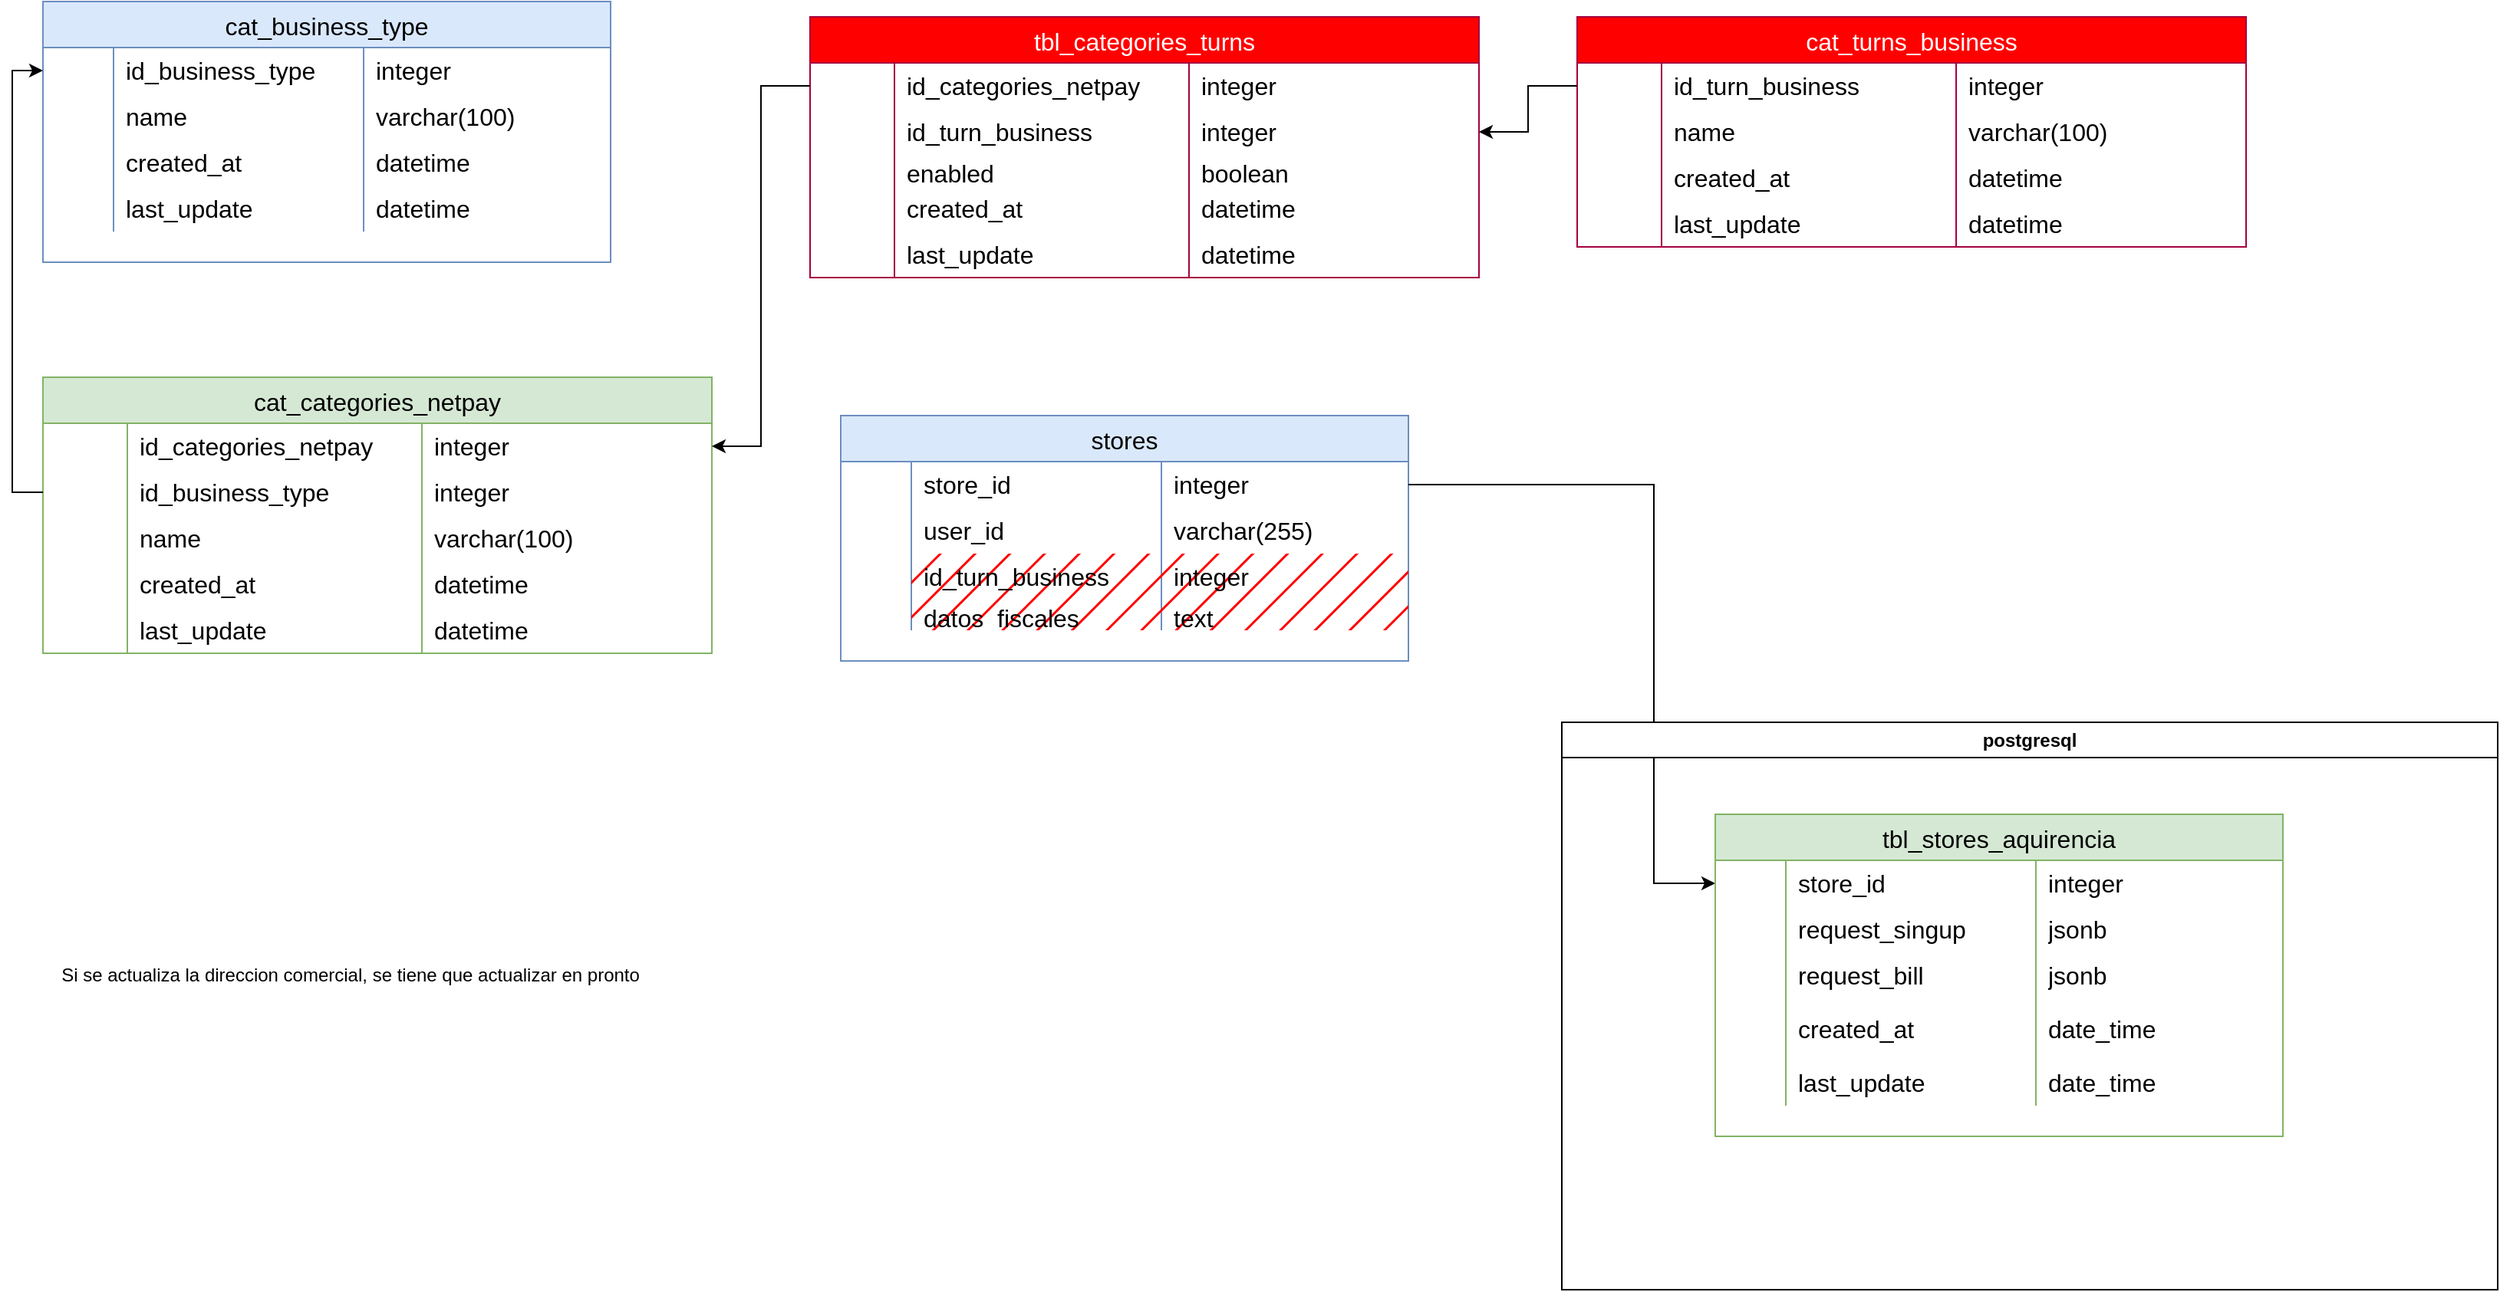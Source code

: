 <mxfile version="24.5.3" type="github">
  <diagram name="Página-1" id="sR-9Ipz1DtobjVX7vWEs">
    <mxGraphModel dx="1082" dy="722" grid="1" gridSize="10" guides="1" tooltips="1" connect="1" arrows="1" fold="1" page="1" pageScale="1" pageWidth="827" pageHeight="1169" math="0" shadow="0">
      <root>
        <mxCell id="0" />
        <mxCell id="1" parent="0" />
        <mxCell id="05YtGx7H-CWME4nsVqSi-1" value="cat_business_type" style="shape=table;startSize=30;container=1;collapsible=0;childLayout=tableLayout;fixedRows=1;rowLines=0;fontStyle=0;strokeColor=#6c8ebf;fontSize=16;fillColor=#dae8fc;" vertex="1" parent="1">
          <mxGeometry x="40" y="160" width="370" height="170" as="geometry" />
        </mxCell>
        <mxCell id="05YtGx7H-CWME4nsVqSi-2" value="" style="shape=tableRow;horizontal=0;startSize=0;swimlaneHead=0;swimlaneBody=0;top=0;left=0;bottom=0;right=0;collapsible=0;dropTarget=0;fillColor=none;points=[[0,0.5],[1,0.5]];portConstraint=eastwest;strokeColor=inherit;fontSize=16;" vertex="1" parent="05YtGx7H-CWME4nsVqSi-1">
          <mxGeometry y="30" width="370" height="30" as="geometry" />
        </mxCell>
        <mxCell id="05YtGx7H-CWME4nsVqSi-3" value="" style="shape=partialRectangle;html=1;whiteSpace=wrap;connectable=0;fillColor=none;top=0;left=0;bottom=0;right=0;overflow=hidden;pointerEvents=1;strokeColor=inherit;fontSize=16;" vertex="1" parent="05YtGx7H-CWME4nsVqSi-2">
          <mxGeometry width="46" height="30" as="geometry">
            <mxRectangle width="46" height="30" as="alternateBounds" />
          </mxGeometry>
        </mxCell>
        <mxCell id="05YtGx7H-CWME4nsVqSi-4" value="id_business_type" style="shape=partialRectangle;html=1;whiteSpace=wrap;connectable=0;fillColor=none;top=0;left=0;bottom=0;right=0;align=left;spacingLeft=6;overflow=hidden;strokeColor=inherit;fontSize=16;" vertex="1" parent="05YtGx7H-CWME4nsVqSi-2">
          <mxGeometry x="46" width="163" height="30" as="geometry">
            <mxRectangle width="163" height="30" as="alternateBounds" />
          </mxGeometry>
        </mxCell>
        <mxCell id="05YtGx7H-CWME4nsVqSi-11" value="integer" style="shape=partialRectangle;html=1;whiteSpace=wrap;connectable=0;fillColor=none;top=0;left=0;bottom=0;right=0;align=left;spacingLeft=6;overflow=hidden;strokeColor=inherit;fontSize=16;" vertex="1" parent="05YtGx7H-CWME4nsVqSi-2">
          <mxGeometry x="209" width="161" height="30" as="geometry">
            <mxRectangle width="161" height="30" as="alternateBounds" />
          </mxGeometry>
        </mxCell>
        <mxCell id="05YtGx7H-CWME4nsVqSi-5" value="" style="shape=tableRow;horizontal=0;startSize=0;swimlaneHead=0;swimlaneBody=0;top=0;left=0;bottom=0;right=0;collapsible=0;dropTarget=0;fillColor=none;points=[[0,0.5],[1,0.5]];portConstraint=eastwest;strokeColor=inherit;fontSize=16;" vertex="1" parent="05YtGx7H-CWME4nsVqSi-1">
          <mxGeometry y="60" width="370" height="30" as="geometry" />
        </mxCell>
        <mxCell id="05YtGx7H-CWME4nsVqSi-6" value="" style="shape=partialRectangle;html=1;whiteSpace=wrap;connectable=0;fillColor=none;top=0;left=0;bottom=0;right=0;overflow=hidden;strokeColor=inherit;fontSize=16;" vertex="1" parent="05YtGx7H-CWME4nsVqSi-5">
          <mxGeometry width="46" height="30" as="geometry">
            <mxRectangle width="46" height="30" as="alternateBounds" />
          </mxGeometry>
        </mxCell>
        <mxCell id="05YtGx7H-CWME4nsVqSi-7" value="name" style="shape=partialRectangle;html=1;whiteSpace=wrap;connectable=0;fillColor=none;top=0;left=0;bottom=0;right=0;align=left;spacingLeft=6;overflow=hidden;strokeColor=inherit;fontSize=16;" vertex="1" parent="05YtGx7H-CWME4nsVqSi-5">
          <mxGeometry x="46" width="163" height="30" as="geometry">
            <mxRectangle width="163" height="30" as="alternateBounds" />
          </mxGeometry>
        </mxCell>
        <mxCell id="05YtGx7H-CWME4nsVqSi-12" value="varchar(100)" style="shape=partialRectangle;html=1;whiteSpace=wrap;connectable=0;fillColor=none;top=0;left=0;bottom=0;right=0;align=left;spacingLeft=6;overflow=hidden;strokeColor=inherit;fontSize=16;" vertex="1" parent="05YtGx7H-CWME4nsVqSi-5">
          <mxGeometry x="209" width="161" height="30" as="geometry">
            <mxRectangle width="161" height="30" as="alternateBounds" />
          </mxGeometry>
        </mxCell>
        <mxCell id="05YtGx7H-CWME4nsVqSi-8" value="" style="shape=tableRow;horizontal=0;startSize=0;swimlaneHead=0;swimlaneBody=0;top=0;left=0;bottom=0;right=0;collapsible=0;dropTarget=0;fillColor=none;points=[[0,0.5],[1,0.5]];portConstraint=eastwest;strokeColor=inherit;fontSize=16;" vertex="1" parent="05YtGx7H-CWME4nsVqSi-1">
          <mxGeometry y="90" width="370" height="30" as="geometry" />
        </mxCell>
        <mxCell id="05YtGx7H-CWME4nsVqSi-9" value="" style="shape=partialRectangle;html=1;whiteSpace=wrap;connectable=0;fillColor=none;top=0;left=0;bottom=0;right=0;overflow=hidden;strokeColor=inherit;fontSize=16;" vertex="1" parent="05YtGx7H-CWME4nsVqSi-8">
          <mxGeometry width="46" height="30" as="geometry">
            <mxRectangle width="46" height="30" as="alternateBounds" />
          </mxGeometry>
        </mxCell>
        <mxCell id="05YtGx7H-CWME4nsVqSi-10" value="created_at" style="shape=partialRectangle;html=1;whiteSpace=wrap;connectable=0;fillColor=none;top=0;left=0;bottom=0;right=0;align=left;spacingLeft=6;overflow=hidden;strokeColor=inherit;fontSize=16;" vertex="1" parent="05YtGx7H-CWME4nsVqSi-8">
          <mxGeometry x="46" width="163" height="30" as="geometry">
            <mxRectangle width="163" height="30" as="alternateBounds" />
          </mxGeometry>
        </mxCell>
        <mxCell id="05YtGx7H-CWME4nsVqSi-13" value="datetime" style="shape=partialRectangle;html=1;whiteSpace=wrap;connectable=0;fillColor=none;top=0;left=0;bottom=0;right=0;align=left;spacingLeft=6;overflow=hidden;strokeColor=inherit;fontSize=16;" vertex="1" parent="05YtGx7H-CWME4nsVqSi-8">
          <mxGeometry x="209" width="161" height="30" as="geometry">
            <mxRectangle width="161" height="30" as="alternateBounds" />
          </mxGeometry>
        </mxCell>
        <mxCell id="05YtGx7H-CWME4nsVqSi-14" style="shape=tableRow;horizontal=0;startSize=0;swimlaneHead=0;swimlaneBody=0;top=0;left=0;bottom=0;right=0;collapsible=0;dropTarget=0;fillColor=none;points=[[0,0.5],[1,0.5]];portConstraint=eastwest;strokeColor=inherit;fontSize=16;" vertex="1" parent="05YtGx7H-CWME4nsVqSi-1">
          <mxGeometry y="120" width="370" height="30" as="geometry" />
        </mxCell>
        <mxCell id="05YtGx7H-CWME4nsVqSi-15" style="shape=partialRectangle;html=1;whiteSpace=wrap;connectable=0;fillColor=none;top=0;left=0;bottom=0;right=0;overflow=hidden;strokeColor=inherit;fontSize=16;" vertex="1" parent="05YtGx7H-CWME4nsVqSi-14">
          <mxGeometry width="46" height="30" as="geometry">
            <mxRectangle width="46" height="30" as="alternateBounds" />
          </mxGeometry>
        </mxCell>
        <mxCell id="05YtGx7H-CWME4nsVqSi-16" value="last_update" style="shape=partialRectangle;html=1;whiteSpace=wrap;connectable=0;fillColor=none;top=0;left=0;bottom=0;right=0;align=left;spacingLeft=6;overflow=hidden;strokeColor=inherit;fontSize=16;" vertex="1" parent="05YtGx7H-CWME4nsVqSi-14">
          <mxGeometry x="46" width="163" height="30" as="geometry">
            <mxRectangle width="163" height="30" as="alternateBounds" />
          </mxGeometry>
        </mxCell>
        <mxCell id="05YtGx7H-CWME4nsVqSi-17" value="datetime" style="shape=partialRectangle;html=1;whiteSpace=wrap;connectable=0;fillColor=none;top=0;left=0;bottom=0;right=0;align=left;spacingLeft=6;overflow=hidden;strokeColor=inherit;fontSize=16;" vertex="1" parent="05YtGx7H-CWME4nsVqSi-14">
          <mxGeometry x="209" width="161" height="30" as="geometry">
            <mxRectangle width="161" height="30" as="alternateBounds" />
          </mxGeometry>
        </mxCell>
        <mxCell id="05YtGx7H-CWME4nsVqSi-18" value="cat_categories_netpay" style="shape=table;startSize=30;container=1;collapsible=0;childLayout=tableLayout;fixedRows=1;rowLines=0;fontStyle=0;strokeColor=#82b366;fontSize=16;fillColor=#d5e8d4;" vertex="1" parent="1">
          <mxGeometry x="40" y="405" width="436" height="180" as="geometry" />
        </mxCell>
        <mxCell id="05YtGx7H-CWME4nsVqSi-19" value="" style="shape=tableRow;horizontal=0;startSize=0;swimlaneHead=0;swimlaneBody=0;top=0;left=0;bottom=0;right=0;collapsible=0;dropTarget=0;fillColor=none;points=[[0,0.5],[1,0.5]];portConstraint=eastwest;strokeColor=inherit;fontSize=16;" vertex="1" parent="05YtGx7H-CWME4nsVqSi-18">
          <mxGeometry y="30" width="436" height="30" as="geometry" />
        </mxCell>
        <mxCell id="05YtGx7H-CWME4nsVqSi-20" value="" style="shape=partialRectangle;html=1;whiteSpace=wrap;connectable=0;fillColor=none;top=0;left=0;bottom=0;right=0;overflow=hidden;pointerEvents=1;strokeColor=inherit;fontSize=16;" vertex="1" parent="05YtGx7H-CWME4nsVqSi-19">
          <mxGeometry width="55" height="30" as="geometry">
            <mxRectangle width="55" height="30" as="alternateBounds" />
          </mxGeometry>
        </mxCell>
        <mxCell id="05YtGx7H-CWME4nsVqSi-21" value="id_categories_netpay" style="shape=partialRectangle;html=1;whiteSpace=wrap;connectable=0;fillColor=none;top=0;left=0;bottom=0;right=0;align=left;spacingLeft=6;overflow=hidden;strokeColor=inherit;fontSize=16;" vertex="1" parent="05YtGx7H-CWME4nsVqSi-19">
          <mxGeometry x="55" width="192" height="30" as="geometry">
            <mxRectangle width="192" height="30" as="alternateBounds" />
          </mxGeometry>
        </mxCell>
        <mxCell id="05YtGx7H-CWME4nsVqSi-22" value="integer" style="shape=partialRectangle;html=1;whiteSpace=wrap;connectable=0;fillColor=none;top=0;left=0;bottom=0;right=0;align=left;spacingLeft=6;overflow=hidden;strokeColor=inherit;fontSize=16;" vertex="1" parent="05YtGx7H-CWME4nsVqSi-19">
          <mxGeometry x="247" width="189" height="30" as="geometry">
            <mxRectangle width="189" height="30" as="alternateBounds" />
          </mxGeometry>
        </mxCell>
        <mxCell id="05YtGx7H-CWME4nsVqSi-35" style="shape=tableRow;horizontal=0;startSize=0;swimlaneHead=0;swimlaneBody=0;top=0;left=0;bottom=0;right=0;collapsible=0;dropTarget=0;fillColor=none;points=[[0,0.5],[1,0.5]];portConstraint=eastwest;strokeColor=inherit;fontSize=16;" vertex="1" parent="05YtGx7H-CWME4nsVqSi-18">
          <mxGeometry y="60" width="436" height="30" as="geometry" />
        </mxCell>
        <mxCell id="05YtGx7H-CWME4nsVqSi-36" style="shape=partialRectangle;html=1;whiteSpace=wrap;connectable=0;fillColor=none;top=0;left=0;bottom=0;right=0;overflow=hidden;pointerEvents=1;strokeColor=inherit;fontSize=16;" vertex="1" parent="05YtGx7H-CWME4nsVqSi-35">
          <mxGeometry width="55" height="30" as="geometry">
            <mxRectangle width="55" height="30" as="alternateBounds" />
          </mxGeometry>
        </mxCell>
        <mxCell id="05YtGx7H-CWME4nsVqSi-37" value="id_business_type" style="shape=partialRectangle;html=1;whiteSpace=wrap;connectable=0;fillColor=none;top=0;left=0;bottom=0;right=0;align=left;spacingLeft=6;overflow=hidden;strokeColor=inherit;fontSize=16;" vertex="1" parent="05YtGx7H-CWME4nsVqSi-35">
          <mxGeometry x="55" width="192" height="30" as="geometry">
            <mxRectangle width="192" height="30" as="alternateBounds" />
          </mxGeometry>
        </mxCell>
        <mxCell id="05YtGx7H-CWME4nsVqSi-38" value="integer" style="shape=partialRectangle;html=1;whiteSpace=wrap;connectable=0;fillColor=none;top=0;left=0;bottom=0;right=0;align=left;spacingLeft=6;overflow=hidden;strokeColor=inherit;fontSize=16;" vertex="1" parent="05YtGx7H-CWME4nsVqSi-35">
          <mxGeometry x="247" width="189" height="30" as="geometry">
            <mxRectangle width="189" height="30" as="alternateBounds" />
          </mxGeometry>
        </mxCell>
        <mxCell id="05YtGx7H-CWME4nsVqSi-23" value="" style="shape=tableRow;horizontal=0;startSize=0;swimlaneHead=0;swimlaneBody=0;top=0;left=0;bottom=0;right=0;collapsible=0;dropTarget=0;fillColor=none;points=[[0,0.5],[1,0.5]];portConstraint=eastwest;strokeColor=inherit;fontSize=16;" vertex="1" parent="05YtGx7H-CWME4nsVqSi-18">
          <mxGeometry y="90" width="436" height="30" as="geometry" />
        </mxCell>
        <mxCell id="05YtGx7H-CWME4nsVqSi-24" value="" style="shape=partialRectangle;html=1;whiteSpace=wrap;connectable=0;fillColor=none;top=0;left=0;bottom=0;right=0;overflow=hidden;strokeColor=inherit;fontSize=16;" vertex="1" parent="05YtGx7H-CWME4nsVqSi-23">
          <mxGeometry width="55" height="30" as="geometry">
            <mxRectangle width="55" height="30" as="alternateBounds" />
          </mxGeometry>
        </mxCell>
        <mxCell id="05YtGx7H-CWME4nsVqSi-25" value="name" style="shape=partialRectangle;html=1;whiteSpace=wrap;connectable=0;fillColor=none;top=0;left=0;bottom=0;right=0;align=left;spacingLeft=6;overflow=hidden;strokeColor=inherit;fontSize=16;" vertex="1" parent="05YtGx7H-CWME4nsVqSi-23">
          <mxGeometry x="55" width="192" height="30" as="geometry">
            <mxRectangle width="192" height="30" as="alternateBounds" />
          </mxGeometry>
        </mxCell>
        <mxCell id="05YtGx7H-CWME4nsVqSi-26" value="varchar(100)" style="shape=partialRectangle;html=1;whiteSpace=wrap;connectable=0;fillColor=none;top=0;left=0;bottom=0;right=0;align=left;spacingLeft=6;overflow=hidden;strokeColor=inherit;fontSize=16;" vertex="1" parent="05YtGx7H-CWME4nsVqSi-23">
          <mxGeometry x="247" width="189" height="30" as="geometry">
            <mxRectangle width="189" height="30" as="alternateBounds" />
          </mxGeometry>
        </mxCell>
        <mxCell id="05YtGx7H-CWME4nsVqSi-27" value="" style="shape=tableRow;horizontal=0;startSize=0;swimlaneHead=0;swimlaneBody=0;top=0;left=0;bottom=0;right=0;collapsible=0;dropTarget=0;fillColor=none;points=[[0,0.5],[1,0.5]];portConstraint=eastwest;strokeColor=inherit;fontSize=16;" vertex="1" parent="05YtGx7H-CWME4nsVqSi-18">
          <mxGeometry y="120" width="436" height="30" as="geometry" />
        </mxCell>
        <mxCell id="05YtGx7H-CWME4nsVqSi-28" value="" style="shape=partialRectangle;html=1;whiteSpace=wrap;connectable=0;fillColor=none;top=0;left=0;bottom=0;right=0;overflow=hidden;strokeColor=inherit;fontSize=16;" vertex="1" parent="05YtGx7H-CWME4nsVqSi-27">
          <mxGeometry width="55" height="30" as="geometry">
            <mxRectangle width="55" height="30" as="alternateBounds" />
          </mxGeometry>
        </mxCell>
        <mxCell id="05YtGx7H-CWME4nsVqSi-29" value="created_at" style="shape=partialRectangle;html=1;whiteSpace=wrap;connectable=0;fillColor=none;top=0;left=0;bottom=0;right=0;align=left;spacingLeft=6;overflow=hidden;strokeColor=inherit;fontSize=16;" vertex="1" parent="05YtGx7H-CWME4nsVqSi-27">
          <mxGeometry x="55" width="192" height="30" as="geometry">
            <mxRectangle width="192" height="30" as="alternateBounds" />
          </mxGeometry>
        </mxCell>
        <mxCell id="05YtGx7H-CWME4nsVqSi-30" value="datetime" style="shape=partialRectangle;html=1;whiteSpace=wrap;connectable=0;fillColor=none;top=0;left=0;bottom=0;right=0;align=left;spacingLeft=6;overflow=hidden;strokeColor=inherit;fontSize=16;" vertex="1" parent="05YtGx7H-CWME4nsVqSi-27">
          <mxGeometry x="247" width="189" height="30" as="geometry">
            <mxRectangle width="189" height="30" as="alternateBounds" />
          </mxGeometry>
        </mxCell>
        <mxCell id="05YtGx7H-CWME4nsVqSi-31" style="shape=tableRow;horizontal=0;startSize=0;swimlaneHead=0;swimlaneBody=0;top=0;left=0;bottom=0;right=0;collapsible=0;dropTarget=0;fillColor=none;points=[[0,0.5],[1,0.5]];portConstraint=eastwest;strokeColor=inherit;fontSize=16;" vertex="1" parent="05YtGx7H-CWME4nsVqSi-18">
          <mxGeometry y="150" width="436" height="30" as="geometry" />
        </mxCell>
        <mxCell id="05YtGx7H-CWME4nsVqSi-32" style="shape=partialRectangle;html=1;whiteSpace=wrap;connectable=0;fillColor=none;top=0;left=0;bottom=0;right=0;overflow=hidden;strokeColor=inherit;fontSize=16;" vertex="1" parent="05YtGx7H-CWME4nsVqSi-31">
          <mxGeometry width="55" height="30" as="geometry">
            <mxRectangle width="55" height="30" as="alternateBounds" />
          </mxGeometry>
        </mxCell>
        <mxCell id="05YtGx7H-CWME4nsVqSi-33" value="last_update" style="shape=partialRectangle;html=1;whiteSpace=wrap;connectable=0;fillColor=none;top=0;left=0;bottom=0;right=0;align=left;spacingLeft=6;overflow=hidden;strokeColor=inherit;fontSize=16;" vertex="1" parent="05YtGx7H-CWME4nsVqSi-31">
          <mxGeometry x="55" width="192" height="30" as="geometry">
            <mxRectangle width="192" height="30" as="alternateBounds" />
          </mxGeometry>
        </mxCell>
        <mxCell id="05YtGx7H-CWME4nsVqSi-34" value="datetime" style="shape=partialRectangle;html=1;whiteSpace=wrap;connectable=0;fillColor=none;top=0;left=0;bottom=0;right=0;align=left;spacingLeft=6;overflow=hidden;strokeColor=inherit;fontSize=16;" vertex="1" parent="05YtGx7H-CWME4nsVqSi-31">
          <mxGeometry x="247" width="189" height="30" as="geometry">
            <mxRectangle width="189" height="30" as="alternateBounds" />
          </mxGeometry>
        </mxCell>
        <mxCell id="05YtGx7H-CWME4nsVqSi-39" style="edgeStyle=orthogonalEdgeStyle;rounded=0;orthogonalLoop=1;jettySize=auto;html=1;exitX=0;exitY=0.5;exitDx=0;exitDy=0;entryX=0;entryY=0.5;entryDx=0;entryDy=0;" edge="1" parent="1" source="05YtGx7H-CWME4nsVqSi-35" target="05YtGx7H-CWME4nsVqSi-2">
          <mxGeometry relative="1" as="geometry" />
        </mxCell>
        <mxCell id="05YtGx7H-CWME4nsVqSi-40" value="stores" style="shape=table;startSize=30;container=1;collapsible=0;childLayout=tableLayout;fixedRows=1;rowLines=0;fontStyle=0;strokeColor=#6c8ebf;fontSize=16;fillColor=#dae8fc;" vertex="1" parent="1">
          <mxGeometry x="560" y="430" width="370" height="160" as="geometry" />
        </mxCell>
        <mxCell id="05YtGx7H-CWME4nsVqSi-41" value="" style="shape=tableRow;horizontal=0;startSize=0;swimlaneHead=0;swimlaneBody=0;top=0;left=0;bottom=0;right=0;collapsible=0;dropTarget=0;fillColor=none;points=[[0,0.5],[1,0.5]];portConstraint=eastwest;strokeColor=inherit;fontSize=16;" vertex="1" parent="05YtGx7H-CWME4nsVqSi-40">
          <mxGeometry y="30" width="370" height="30" as="geometry" />
        </mxCell>
        <mxCell id="05YtGx7H-CWME4nsVqSi-42" value="" style="shape=partialRectangle;html=1;whiteSpace=wrap;connectable=0;fillColor=none;top=0;left=0;bottom=0;right=0;overflow=hidden;pointerEvents=1;strokeColor=inherit;fontSize=16;" vertex="1" parent="05YtGx7H-CWME4nsVqSi-41">
          <mxGeometry width="46" height="30" as="geometry">
            <mxRectangle width="46" height="30" as="alternateBounds" />
          </mxGeometry>
        </mxCell>
        <mxCell id="05YtGx7H-CWME4nsVqSi-43" value="store_id" style="shape=partialRectangle;html=1;whiteSpace=wrap;connectable=0;fillColor=none;top=0;left=0;bottom=0;right=0;align=left;spacingLeft=6;overflow=hidden;strokeColor=inherit;fontSize=16;" vertex="1" parent="05YtGx7H-CWME4nsVqSi-41">
          <mxGeometry x="46" width="163" height="30" as="geometry">
            <mxRectangle width="163" height="30" as="alternateBounds" />
          </mxGeometry>
        </mxCell>
        <mxCell id="05YtGx7H-CWME4nsVqSi-44" value="integer" style="shape=partialRectangle;html=1;whiteSpace=wrap;connectable=0;fillColor=none;top=0;left=0;bottom=0;right=0;align=left;spacingLeft=6;overflow=hidden;strokeColor=inherit;fontSize=16;" vertex="1" parent="05YtGx7H-CWME4nsVqSi-41">
          <mxGeometry x="209" width="161" height="30" as="geometry">
            <mxRectangle width="161" height="30" as="alternateBounds" />
          </mxGeometry>
        </mxCell>
        <mxCell id="05YtGx7H-CWME4nsVqSi-45" value="" style="shape=tableRow;horizontal=0;startSize=0;swimlaneHead=0;swimlaneBody=0;top=0;left=0;bottom=0;right=0;collapsible=0;dropTarget=0;fillColor=none;points=[[0,0.5],[1,0.5]];portConstraint=eastwest;strokeColor=inherit;fontSize=16;" vertex="1" parent="05YtGx7H-CWME4nsVqSi-40">
          <mxGeometry y="60" width="370" height="30" as="geometry" />
        </mxCell>
        <mxCell id="05YtGx7H-CWME4nsVqSi-46" value="" style="shape=partialRectangle;html=1;whiteSpace=wrap;connectable=0;fillColor=none;top=0;left=0;bottom=0;right=0;overflow=hidden;strokeColor=inherit;fontSize=16;" vertex="1" parent="05YtGx7H-CWME4nsVqSi-45">
          <mxGeometry width="46" height="30" as="geometry">
            <mxRectangle width="46" height="30" as="alternateBounds" />
          </mxGeometry>
        </mxCell>
        <mxCell id="05YtGx7H-CWME4nsVqSi-47" value="user_id" style="shape=partialRectangle;html=1;whiteSpace=wrap;connectable=0;fillColor=none;top=0;left=0;bottom=0;right=0;align=left;spacingLeft=6;overflow=hidden;strokeColor=inherit;fontSize=16;" vertex="1" parent="05YtGx7H-CWME4nsVqSi-45">
          <mxGeometry x="46" width="163" height="30" as="geometry">
            <mxRectangle width="163" height="30" as="alternateBounds" />
          </mxGeometry>
        </mxCell>
        <mxCell id="05YtGx7H-CWME4nsVqSi-48" value="varchar(255)" style="shape=partialRectangle;html=1;whiteSpace=wrap;connectable=0;fillColor=none;top=0;left=0;bottom=0;right=0;align=left;spacingLeft=6;overflow=hidden;strokeColor=inherit;fontSize=16;" vertex="1" parent="05YtGx7H-CWME4nsVqSi-45">
          <mxGeometry x="209" width="161" height="30" as="geometry">
            <mxRectangle width="161" height="30" as="alternateBounds" />
          </mxGeometry>
        </mxCell>
        <mxCell id="05YtGx7H-CWME4nsVqSi-53" style="shape=tableRow;horizontal=0;startSize=0;swimlaneHead=0;swimlaneBody=0;top=0;left=0;bottom=0;right=0;collapsible=0;dropTarget=0;fillColor=none;points=[[0,0.5],[1,0.5]];portConstraint=eastwest;strokeColor=inherit;fontSize=16;" vertex="1" parent="05YtGx7H-CWME4nsVqSi-40">
          <mxGeometry y="90" width="370" height="30" as="geometry" />
        </mxCell>
        <mxCell id="05YtGx7H-CWME4nsVqSi-54" style="shape=partialRectangle;html=1;whiteSpace=wrap;connectable=0;fillColor=none;top=0;left=0;bottom=0;right=0;overflow=hidden;strokeColor=inherit;fontSize=16;" vertex="1" parent="05YtGx7H-CWME4nsVqSi-53">
          <mxGeometry width="46" height="30" as="geometry">
            <mxRectangle width="46" height="30" as="alternateBounds" />
          </mxGeometry>
        </mxCell>
        <mxCell id="05YtGx7H-CWME4nsVqSi-55" value="id_turn_business" style="shape=partialRectangle;html=1;whiteSpace=wrap;connectable=0;fillColor=#FF0000;top=0;left=0;bottom=0;right=0;align=left;spacingLeft=6;overflow=hidden;strokeColor=inherit;fontSize=16;fillStyle=hatch;" vertex="1" parent="05YtGx7H-CWME4nsVqSi-53">
          <mxGeometry x="46" width="163" height="30" as="geometry">
            <mxRectangle width="163" height="30" as="alternateBounds" />
          </mxGeometry>
        </mxCell>
        <mxCell id="05YtGx7H-CWME4nsVqSi-56" value="&lt;div&gt;integer&lt;/div&gt;" style="shape=partialRectangle;html=1;whiteSpace=wrap;connectable=0;fillColor=#FF0000;top=0;left=0;bottom=0;right=0;align=left;spacingLeft=6;overflow=hidden;strokeColor=inherit;fontSize=16;fillStyle=hatch;" vertex="1" parent="05YtGx7H-CWME4nsVqSi-53">
          <mxGeometry x="209" width="161" height="30" as="geometry">
            <mxRectangle width="161" height="30" as="alternateBounds" />
          </mxGeometry>
        </mxCell>
        <mxCell id="05YtGx7H-CWME4nsVqSi-129" style="shape=tableRow;horizontal=0;startSize=0;swimlaneHead=0;swimlaneBody=0;top=0;left=0;bottom=0;right=0;collapsible=0;dropTarget=0;fillColor=none;points=[[0,0.5],[1,0.5]];portConstraint=eastwest;strokeColor=inherit;fontSize=16;" vertex="1" parent="05YtGx7H-CWME4nsVqSi-40">
          <mxGeometry y="120" width="370" height="20" as="geometry" />
        </mxCell>
        <mxCell id="05YtGx7H-CWME4nsVqSi-130" style="shape=partialRectangle;html=1;whiteSpace=wrap;connectable=0;fillColor=none;top=0;left=0;bottom=0;right=0;overflow=hidden;strokeColor=inherit;fontSize=16;" vertex="1" parent="05YtGx7H-CWME4nsVqSi-129">
          <mxGeometry width="46" height="20" as="geometry">
            <mxRectangle width="46" height="20" as="alternateBounds" />
          </mxGeometry>
        </mxCell>
        <mxCell id="05YtGx7H-CWME4nsVqSi-131" value="datos_fiscales" style="shape=partialRectangle;html=1;whiteSpace=wrap;connectable=0;fillColor=#FF0000;top=0;left=0;bottom=0;right=0;align=left;spacingLeft=6;overflow=hidden;strokeColor=inherit;fontSize=16;fillStyle=hatch;" vertex="1" parent="05YtGx7H-CWME4nsVqSi-129">
          <mxGeometry x="46" width="163" height="20" as="geometry">
            <mxRectangle width="163" height="20" as="alternateBounds" />
          </mxGeometry>
        </mxCell>
        <mxCell id="05YtGx7H-CWME4nsVqSi-132" value="text" style="shape=partialRectangle;html=1;whiteSpace=wrap;connectable=0;fillColor=#FF0000;top=0;left=0;bottom=0;right=0;align=left;spacingLeft=6;overflow=hidden;strokeColor=inherit;fontSize=16;fillStyle=hatch;" vertex="1" parent="05YtGx7H-CWME4nsVqSi-129">
          <mxGeometry x="209" width="161" height="20" as="geometry">
            <mxRectangle width="161" height="20" as="alternateBounds" />
          </mxGeometry>
        </mxCell>
        <mxCell id="05YtGx7H-CWME4nsVqSi-78" value="cat_turns_business" style="shape=table;startSize=30;container=1;collapsible=0;childLayout=tableLayout;fixedRows=1;rowLines=0;fontStyle=0;strokeColor=#A50040;fontSize=16;fillColor=#FF0000;fontColor=#ffffff;" vertex="1" parent="1">
          <mxGeometry x="1040" y="170" width="436" height="150" as="geometry" />
        </mxCell>
        <mxCell id="05YtGx7H-CWME4nsVqSi-79" value="" style="shape=tableRow;horizontal=0;startSize=0;swimlaneHead=0;swimlaneBody=0;top=0;left=0;bottom=0;right=0;collapsible=0;dropTarget=0;fillColor=none;points=[[0,0.5],[1,0.5]];portConstraint=eastwest;strokeColor=inherit;fontSize=16;" vertex="1" parent="05YtGx7H-CWME4nsVqSi-78">
          <mxGeometry y="30" width="436" height="30" as="geometry" />
        </mxCell>
        <mxCell id="05YtGx7H-CWME4nsVqSi-80" value="" style="shape=partialRectangle;html=1;whiteSpace=wrap;connectable=0;fillColor=none;top=0;left=0;bottom=0;right=0;overflow=hidden;pointerEvents=1;strokeColor=inherit;fontSize=16;" vertex="1" parent="05YtGx7H-CWME4nsVqSi-79">
          <mxGeometry width="55" height="30" as="geometry">
            <mxRectangle width="55" height="30" as="alternateBounds" />
          </mxGeometry>
        </mxCell>
        <mxCell id="05YtGx7H-CWME4nsVqSi-81" value="id_turn_business" style="shape=partialRectangle;html=1;whiteSpace=wrap;connectable=0;fillColor=none;top=0;left=0;bottom=0;right=0;align=left;spacingLeft=6;overflow=hidden;strokeColor=inherit;fontSize=16;" vertex="1" parent="05YtGx7H-CWME4nsVqSi-79">
          <mxGeometry x="55" width="192" height="30" as="geometry">
            <mxRectangle width="192" height="30" as="alternateBounds" />
          </mxGeometry>
        </mxCell>
        <mxCell id="05YtGx7H-CWME4nsVqSi-82" value="integer" style="shape=partialRectangle;html=1;whiteSpace=wrap;connectable=0;fillColor=none;top=0;left=0;bottom=0;right=0;align=left;spacingLeft=6;overflow=hidden;strokeColor=inherit;fontSize=16;" vertex="1" parent="05YtGx7H-CWME4nsVqSi-79">
          <mxGeometry x="247" width="189" height="30" as="geometry">
            <mxRectangle width="189" height="30" as="alternateBounds" />
          </mxGeometry>
        </mxCell>
        <mxCell id="05YtGx7H-CWME4nsVqSi-83" style="shape=tableRow;horizontal=0;startSize=0;swimlaneHead=0;swimlaneBody=0;top=0;left=0;bottom=0;right=0;collapsible=0;dropTarget=0;fillColor=none;points=[[0,0.5],[1,0.5]];portConstraint=eastwest;strokeColor=inherit;fontSize=16;" vertex="1" parent="05YtGx7H-CWME4nsVqSi-78">
          <mxGeometry y="60" width="436" height="30" as="geometry" />
        </mxCell>
        <mxCell id="05YtGx7H-CWME4nsVqSi-84" style="shape=partialRectangle;html=1;whiteSpace=wrap;connectable=0;fillColor=none;top=0;left=0;bottom=0;right=0;overflow=hidden;pointerEvents=1;strokeColor=inherit;fontSize=16;" vertex="1" parent="05YtGx7H-CWME4nsVqSi-83">
          <mxGeometry width="55" height="30" as="geometry">
            <mxRectangle width="55" height="30" as="alternateBounds" />
          </mxGeometry>
        </mxCell>
        <mxCell id="05YtGx7H-CWME4nsVqSi-85" value="name" style="shape=partialRectangle;html=1;whiteSpace=wrap;connectable=0;fillColor=none;top=0;left=0;bottom=0;right=0;align=left;spacingLeft=6;overflow=hidden;strokeColor=inherit;fontSize=16;" vertex="1" parent="05YtGx7H-CWME4nsVqSi-83">
          <mxGeometry x="55" width="192" height="30" as="geometry">
            <mxRectangle width="192" height="30" as="alternateBounds" />
          </mxGeometry>
        </mxCell>
        <mxCell id="05YtGx7H-CWME4nsVqSi-86" value="varchar(100)" style="shape=partialRectangle;html=1;whiteSpace=wrap;connectable=0;fillColor=none;top=0;left=0;bottom=0;right=0;align=left;spacingLeft=6;overflow=hidden;strokeColor=inherit;fontSize=16;" vertex="1" parent="05YtGx7H-CWME4nsVqSi-83">
          <mxGeometry x="247" width="189" height="30" as="geometry">
            <mxRectangle width="189" height="30" as="alternateBounds" />
          </mxGeometry>
        </mxCell>
        <mxCell id="05YtGx7H-CWME4nsVqSi-91" value="" style="shape=tableRow;horizontal=0;startSize=0;swimlaneHead=0;swimlaneBody=0;top=0;left=0;bottom=0;right=0;collapsible=0;dropTarget=0;fillColor=none;points=[[0,0.5],[1,0.5]];portConstraint=eastwest;strokeColor=inherit;fontSize=16;" vertex="1" parent="05YtGx7H-CWME4nsVqSi-78">
          <mxGeometry y="90" width="436" height="30" as="geometry" />
        </mxCell>
        <mxCell id="05YtGx7H-CWME4nsVqSi-92" value="" style="shape=partialRectangle;html=1;whiteSpace=wrap;connectable=0;fillColor=none;top=0;left=0;bottom=0;right=0;overflow=hidden;strokeColor=inherit;fontSize=16;" vertex="1" parent="05YtGx7H-CWME4nsVqSi-91">
          <mxGeometry width="55" height="30" as="geometry">
            <mxRectangle width="55" height="30" as="alternateBounds" />
          </mxGeometry>
        </mxCell>
        <mxCell id="05YtGx7H-CWME4nsVqSi-93" value="created_at" style="shape=partialRectangle;html=1;whiteSpace=wrap;connectable=0;fillColor=none;top=0;left=0;bottom=0;right=0;align=left;spacingLeft=6;overflow=hidden;strokeColor=inherit;fontSize=16;" vertex="1" parent="05YtGx7H-CWME4nsVqSi-91">
          <mxGeometry x="55" width="192" height="30" as="geometry">
            <mxRectangle width="192" height="30" as="alternateBounds" />
          </mxGeometry>
        </mxCell>
        <mxCell id="05YtGx7H-CWME4nsVqSi-94" value="datetime" style="shape=partialRectangle;html=1;whiteSpace=wrap;connectable=0;fillColor=none;top=0;left=0;bottom=0;right=0;align=left;spacingLeft=6;overflow=hidden;strokeColor=inherit;fontSize=16;" vertex="1" parent="05YtGx7H-CWME4nsVqSi-91">
          <mxGeometry x="247" width="189" height="30" as="geometry">
            <mxRectangle width="189" height="30" as="alternateBounds" />
          </mxGeometry>
        </mxCell>
        <mxCell id="05YtGx7H-CWME4nsVqSi-95" style="shape=tableRow;horizontal=0;startSize=0;swimlaneHead=0;swimlaneBody=0;top=0;left=0;bottom=0;right=0;collapsible=0;dropTarget=0;fillColor=none;points=[[0,0.5],[1,0.5]];portConstraint=eastwest;strokeColor=inherit;fontSize=16;" vertex="1" parent="05YtGx7H-CWME4nsVqSi-78">
          <mxGeometry y="120" width="436" height="30" as="geometry" />
        </mxCell>
        <mxCell id="05YtGx7H-CWME4nsVqSi-96" style="shape=partialRectangle;html=1;whiteSpace=wrap;connectable=0;fillColor=none;top=0;left=0;bottom=0;right=0;overflow=hidden;strokeColor=inherit;fontSize=16;" vertex="1" parent="05YtGx7H-CWME4nsVqSi-95">
          <mxGeometry width="55" height="30" as="geometry">
            <mxRectangle width="55" height="30" as="alternateBounds" />
          </mxGeometry>
        </mxCell>
        <mxCell id="05YtGx7H-CWME4nsVqSi-97" value="last_update" style="shape=partialRectangle;html=1;whiteSpace=wrap;connectable=0;fillColor=none;top=0;left=0;bottom=0;right=0;align=left;spacingLeft=6;overflow=hidden;strokeColor=inherit;fontSize=16;" vertex="1" parent="05YtGx7H-CWME4nsVqSi-95">
          <mxGeometry x="55" width="192" height="30" as="geometry">
            <mxRectangle width="192" height="30" as="alternateBounds" />
          </mxGeometry>
        </mxCell>
        <mxCell id="05YtGx7H-CWME4nsVqSi-98" value="datetime" style="shape=partialRectangle;html=1;whiteSpace=wrap;connectable=0;fillColor=none;top=0;left=0;bottom=0;right=0;align=left;spacingLeft=6;overflow=hidden;strokeColor=inherit;fontSize=16;" vertex="1" parent="05YtGx7H-CWME4nsVqSi-95">
          <mxGeometry x="247" width="189" height="30" as="geometry">
            <mxRectangle width="189" height="30" as="alternateBounds" />
          </mxGeometry>
        </mxCell>
        <mxCell id="05YtGx7H-CWME4nsVqSi-99" value="tbl_categories_turns" style="shape=table;startSize=30;container=1;collapsible=0;childLayout=tableLayout;fixedRows=1;rowLines=0;fontStyle=0;strokeColor=#A50040;fontSize=16;fillColor=#FF0000;fontColor=#ffffff;" vertex="1" parent="1">
          <mxGeometry x="540" y="170" width="436" height="170" as="geometry" />
        </mxCell>
        <mxCell id="05YtGx7H-CWME4nsVqSi-100" value="" style="shape=tableRow;horizontal=0;startSize=0;swimlaneHead=0;swimlaneBody=0;top=0;left=0;bottom=0;right=0;collapsible=0;dropTarget=0;fillColor=none;points=[[0,0.5],[1,0.5]];portConstraint=eastwest;strokeColor=inherit;fontSize=16;" vertex="1" parent="05YtGx7H-CWME4nsVqSi-99">
          <mxGeometry y="30" width="436" height="30" as="geometry" />
        </mxCell>
        <mxCell id="05YtGx7H-CWME4nsVqSi-101" value="" style="shape=partialRectangle;html=1;whiteSpace=wrap;connectable=0;fillColor=none;top=0;left=0;bottom=0;right=0;overflow=hidden;pointerEvents=1;strokeColor=inherit;fontSize=16;" vertex="1" parent="05YtGx7H-CWME4nsVqSi-100">
          <mxGeometry width="55" height="30" as="geometry">
            <mxRectangle width="55" height="30" as="alternateBounds" />
          </mxGeometry>
        </mxCell>
        <mxCell id="05YtGx7H-CWME4nsVqSi-102" value="id_categories_netpay" style="shape=partialRectangle;html=1;whiteSpace=wrap;connectable=0;fillColor=none;top=0;left=0;bottom=0;right=0;align=left;spacingLeft=6;overflow=hidden;strokeColor=inherit;fontSize=16;" vertex="1" parent="05YtGx7H-CWME4nsVqSi-100">
          <mxGeometry x="55" width="192" height="30" as="geometry">
            <mxRectangle width="192" height="30" as="alternateBounds" />
          </mxGeometry>
        </mxCell>
        <mxCell id="05YtGx7H-CWME4nsVqSi-103" value="integer" style="shape=partialRectangle;html=1;whiteSpace=wrap;connectable=0;fillColor=none;top=0;left=0;bottom=0;right=0;align=left;spacingLeft=6;overflow=hidden;strokeColor=inherit;fontSize=16;" vertex="1" parent="05YtGx7H-CWME4nsVqSi-100">
          <mxGeometry x="247" width="189" height="30" as="geometry">
            <mxRectangle width="189" height="30" as="alternateBounds" />
          </mxGeometry>
        </mxCell>
        <mxCell id="05YtGx7H-CWME4nsVqSi-104" style="shape=tableRow;horizontal=0;startSize=0;swimlaneHead=0;swimlaneBody=0;top=0;left=0;bottom=0;right=0;collapsible=0;dropTarget=0;fillColor=none;points=[[0,0.5],[1,0.5]];portConstraint=eastwest;strokeColor=inherit;fontSize=16;" vertex="1" parent="05YtGx7H-CWME4nsVqSi-99">
          <mxGeometry y="60" width="436" height="30" as="geometry" />
        </mxCell>
        <mxCell id="05YtGx7H-CWME4nsVqSi-105" style="shape=partialRectangle;html=1;whiteSpace=wrap;connectable=0;fillColor=none;top=0;left=0;bottom=0;right=0;overflow=hidden;pointerEvents=1;strokeColor=inherit;fontSize=16;" vertex="1" parent="05YtGx7H-CWME4nsVqSi-104">
          <mxGeometry width="55" height="30" as="geometry">
            <mxRectangle width="55" height="30" as="alternateBounds" />
          </mxGeometry>
        </mxCell>
        <mxCell id="05YtGx7H-CWME4nsVqSi-106" value="id_turn_business" style="shape=partialRectangle;html=1;whiteSpace=wrap;connectable=0;fillColor=none;top=0;left=0;bottom=0;right=0;align=left;spacingLeft=6;overflow=hidden;strokeColor=inherit;fontSize=16;" vertex="1" parent="05YtGx7H-CWME4nsVqSi-104">
          <mxGeometry x="55" width="192" height="30" as="geometry">
            <mxRectangle width="192" height="30" as="alternateBounds" />
          </mxGeometry>
        </mxCell>
        <mxCell id="05YtGx7H-CWME4nsVqSi-107" value="integer" style="shape=partialRectangle;html=1;whiteSpace=wrap;connectable=0;fillColor=none;top=0;left=0;bottom=0;right=0;align=left;spacingLeft=6;overflow=hidden;strokeColor=inherit;fontSize=16;" vertex="1" parent="05YtGx7H-CWME4nsVqSi-104">
          <mxGeometry x="247" width="189" height="30" as="geometry">
            <mxRectangle width="189" height="30" as="alternateBounds" />
          </mxGeometry>
        </mxCell>
        <mxCell id="05YtGx7H-CWME4nsVqSi-108" value="" style="shape=tableRow;horizontal=0;startSize=0;swimlaneHead=0;swimlaneBody=0;top=0;left=0;bottom=0;right=0;collapsible=0;dropTarget=0;fillColor=none;points=[[0,0.5],[1,0.5]];portConstraint=eastwest;strokeColor=inherit;fontSize=16;" vertex="1" parent="05YtGx7H-CWME4nsVqSi-99">
          <mxGeometry y="90" width="436" height="20" as="geometry" />
        </mxCell>
        <mxCell id="05YtGx7H-CWME4nsVqSi-109" value="" style="shape=partialRectangle;html=1;whiteSpace=wrap;connectable=0;fillColor=none;top=0;left=0;bottom=0;right=0;overflow=hidden;strokeColor=inherit;fontSize=16;" vertex="1" parent="05YtGx7H-CWME4nsVqSi-108">
          <mxGeometry width="55" height="20" as="geometry">
            <mxRectangle width="55" height="20" as="alternateBounds" />
          </mxGeometry>
        </mxCell>
        <mxCell id="05YtGx7H-CWME4nsVqSi-110" value="enabled" style="shape=partialRectangle;html=1;whiteSpace=wrap;connectable=0;fillColor=none;top=0;left=0;bottom=0;right=0;align=left;spacingLeft=6;overflow=hidden;strokeColor=inherit;fontSize=16;" vertex="1" parent="05YtGx7H-CWME4nsVqSi-108">
          <mxGeometry x="55" width="192" height="20" as="geometry">
            <mxRectangle width="192" height="20" as="alternateBounds" />
          </mxGeometry>
        </mxCell>
        <mxCell id="05YtGx7H-CWME4nsVqSi-111" value="boolean" style="shape=partialRectangle;html=1;whiteSpace=wrap;connectable=0;fillColor=none;top=0;left=0;bottom=0;right=0;align=left;spacingLeft=6;overflow=hidden;strokeColor=inherit;fontSize=16;" vertex="1" parent="05YtGx7H-CWME4nsVqSi-108">
          <mxGeometry x="247" width="189" height="20" as="geometry">
            <mxRectangle width="189" height="20" as="alternateBounds" />
          </mxGeometry>
        </mxCell>
        <mxCell id="05YtGx7H-CWME4nsVqSi-112" value="" style="shape=tableRow;horizontal=0;startSize=0;swimlaneHead=0;swimlaneBody=0;top=0;left=0;bottom=0;right=0;collapsible=0;dropTarget=0;fillColor=none;points=[[0,0.5],[1,0.5]];portConstraint=eastwest;strokeColor=inherit;fontSize=16;" vertex="1" parent="05YtGx7H-CWME4nsVqSi-99">
          <mxGeometry y="110" width="436" height="30" as="geometry" />
        </mxCell>
        <mxCell id="05YtGx7H-CWME4nsVqSi-113" value="" style="shape=partialRectangle;html=1;whiteSpace=wrap;connectable=0;fillColor=none;top=0;left=0;bottom=0;right=0;overflow=hidden;strokeColor=inherit;fontSize=16;" vertex="1" parent="05YtGx7H-CWME4nsVqSi-112">
          <mxGeometry width="55" height="30" as="geometry">
            <mxRectangle width="55" height="30" as="alternateBounds" />
          </mxGeometry>
        </mxCell>
        <mxCell id="05YtGx7H-CWME4nsVqSi-114" value="created_at" style="shape=partialRectangle;html=1;whiteSpace=wrap;connectable=0;fillColor=none;top=0;left=0;bottom=0;right=0;align=left;spacingLeft=6;overflow=hidden;strokeColor=inherit;fontSize=16;" vertex="1" parent="05YtGx7H-CWME4nsVqSi-112">
          <mxGeometry x="55" width="192" height="30" as="geometry">
            <mxRectangle width="192" height="30" as="alternateBounds" />
          </mxGeometry>
        </mxCell>
        <mxCell id="05YtGx7H-CWME4nsVqSi-115" value="datetime" style="shape=partialRectangle;html=1;whiteSpace=wrap;connectable=0;fillColor=none;top=0;left=0;bottom=0;right=0;align=left;spacingLeft=6;overflow=hidden;strokeColor=inherit;fontSize=16;" vertex="1" parent="05YtGx7H-CWME4nsVqSi-112">
          <mxGeometry x="247" width="189" height="30" as="geometry">
            <mxRectangle width="189" height="30" as="alternateBounds" />
          </mxGeometry>
        </mxCell>
        <mxCell id="05YtGx7H-CWME4nsVqSi-116" style="shape=tableRow;horizontal=0;startSize=0;swimlaneHead=0;swimlaneBody=0;top=0;left=0;bottom=0;right=0;collapsible=0;dropTarget=0;fillColor=none;points=[[0,0.5],[1,0.5]];portConstraint=eastwest;strokeColor=inherit;fontSize=16;" vertex="1" parent="05YtGx7H-CWME4nsVqSi-99">
          <mxGeometry y="140" width="436" height="30" as="geometry" />
        </mxCell>
        <mxCell id="05YtGx7H-CWME4nsVqSi-117" style="shape=partialRectangle;html=1;whiteSpace=wrap;connectable=0;fillColor=none;top=0;left=0;bottom=0;right=0;overflow=hidden;strokeColor=inherit;fontSize=16;" vertex="1" parent="05YtGx7H-CWME4nsVqSi-116">
          <mxGeometry width="55" height="30" as="geometry">
            <mxRectangle width="55" height="30" as="alternateBounds" />
          </mxGeometry>
        </mxCell>
        <mxCell id="05YtGx7H-CWME4nsVqSi-118" value="last_update" style="shape=partialRectangle;html=1;whiteSpace=wrap;connectable=0;fillColor=none;top=0;left=0;bottom=0;right=0;align=left;spacingLeft=6;overflow=hidden;strokeColor=inherit;fontSize=16;" vertex="1" parent="05YtGx7H-CWME4nsVqSi-116">
          <mxGeometry x="55" width="192" height="30" as="geometry">
            <mxRectangle width="192" height="30" as="alternateBounds" />
          </mxGeometry>
        </mxCell>
        <mxCell id="05YtGx7H-CWME4nsVqSi-119" value="datetime" style="shape=partialRectangle;html=1;whiteSpace=wrap;connectable=0;fillColor=none;top=0;left=0;bottom=0;right=0;align=left;spacingLeft=6;overflow=hidden;strokeColor=inherit;fontSize=16;" vertex="1" parent="05YtGx7H-CWME4nsVqSi-116">
          <mxGeometry x="247" width="189" height="30" as="geometry">
            <mxRectangle width="189" height="30" as="alternateBounds" />
          </mxGeometry>
        </mxCell>
        <mxCell id="05YtGx7H-CWME4nsVqSi-120" style="edgeStyle=orthogonalEdgeStyle;rounded=0;orthogonalLoop=1;jettySize=auto;html=1;exitX=0;exitY=0.5;exitDx=0;exitDy=0;" edge="1" parent="1" source="05YtGx7H-CWME4nsVqSi-100" target="05YtGx7H-CWME4nsVqSi-19">
          <mxGeometry relative="1" as="geometry" />
        </mxCell>
        <mxCell id="05YtGx7H-CWME4nsVqSi-121" style="edgeStyle=orthogonalEdgeStyle;rounded=0;orthogonalLoop=1;jettySize=auto;html=1;exitX=0;exitY=0.5;exitDx=0;exitDy=0;" edge="1" parent="1" source="05YtGx7H-CWME4nsVqSi-79" target="05YtGx7H-CWME4nsVqSi-104">
          <mxGeometry relative="1" as="geometry" />
        </mxCell>
        <mxCell id="05YtGx7H-CWME4nsVqSi-126" style="edgeStyle=orthogonalEdgeStyle;rounded=0;orthogonalLoop=1;jettySize=auto;html=1;exitX=1;exitY=0.5;exitDx=0;exitDy=0;" edge="1" parent="1" source="05YtGx7H-CWME4nsVqSi-41" target="05YtGx7H-CWME4nsVqSi-58">
          <mxGeometry relative="1" as="geometry">
            <Array as="points">
              <mxPoint x="1090" y="475" />
              <mxPoint x="1090" y="735" />
            </Array>
          </mxGeometry>
        </mxCell>
        <mxCell id="05YtGx7H-CWME4nsVqSi-127" value="postgresql" style="swimlane;whiteSpace=wrap;html=1;" vertex="1" parent="1">
          <mxGeometry x="1030" y="630" width="610" height="370" as="geometry" />
        </mxCell>
        <mxCell id="05YtGx7H-CWME4nsVqSi-57" value="tbl_stores_aquirencia" style="shape=table;startSize=30;container=1;collapsible=0;childLayout=tableLayout;fixedRows=1;rowLines=0;fontStyle=0;strokeColor=#82b366;fontSize=16;fillColor=#d5e8d4;" vertex="1" parent="05YtGx7H-CWME4nsVqSi-127">
          <mxGeometry x="100" y="60" width="370" height="210" as="geometry" />
        </mxCell>
        <mxCell id="05YtGx7H-CWME4nsVqSi-58" value="" style="shape=tableRow;horizontal=0;startSize=0;swimlaneHead=0;swimlaneBody=0;top=0;left=0;bottom=0;right=0;collapsible=0;dropTarget=0;fillColor=none;points=[[0,0.5],[1,0.5]];portConstraint=eastwest;strokeColor=inherit;fontSize=16;" vertex="1" parent="05YtGx7H-CWME4nsVqSi-57">
          <mxGeometry y="30" width="370" height="30" as="geometry" />
        </mxCell>
        <mxCell id="05YtGx7H-CWME4nsVqSi-59" value="" style="shape=partialRectangle;html=1;whiteSpace=wrap;connectable=0;fillColor=none;top=0;left=0;bottom=0;right=0;overflow=hidden;pointerEvents=1;strokeColor=inherit;fontSize=16;" vertex="1" parent="05YtGx7H-CWME4nsVqSi-58">
          <mxGeometry width="46" height="30" as="geometry">
            <mxRectangle width="46" height="30" as="alternateBounds" />
          </mxGeometry>
        </mxCell>
        <mxCell id="05YtGx7H-CWME4nsVqSi-60" value="store_id" style="shape=partialRectangle;html=1;whiteSpace=wrap;connectable=0;fillColor=none;top=0;left=0;bottom=0;right=0;align=left;spacingLeft=6;overflow=hidden;strokeColor=inherit;fontSize=16;" vertex="1" parent="05YtGx7H-CWME4nsVqSi-58">
          <mxGeometry x="46" width="163" height="30" as="geometry">
            <mxRectangle width="163" height="30" as="alternateBounds" />
          </mxGeometry>
        </mxCell>
        <mxCell id="05YtGx7H-CWME4nsVqSi-61" value="integer" style="shape=partialRectangle;html=1;whiteSpace=wrap;connectable=0;fillColor=none;top=0;left=0;bottom=0;right=0;align=left;spacingLeft=6;overflow=hidden;strokeColor=inherit;fontSize=16;" vertex="1" parent="05YtGx7H-CWME4nsVqSi-58">
          <mxGeometry x="209" width="161" height="30" as="geometry">
            <mxRectangle width="161" height="30" as="alternateBounds" />
          </mxGeometry>
        </mxCell>
        <mxCell id="05YtGx7H-CWME4nsVqSi-62" value="" style="shape=tableRow;horizontal=0;startSize=0;swimlaneHead=0;swimlaneBody=0;top=0;left=0;bottom=0;right=0;collapsible=0;dropTarget=0;fillColor=none;points=[[0,0.5],[1,0.5]];portConstraint=eastwest;strokeColor=inherit;fontSize=16;" vertex="1" parent="05YtGx7H-CWME4nsVqSi-57">
          <mxGeometry y="60" width="370" height="30" as="geometry" />
        </mxCell>
        <mxCell id="05YtGx7H-CWME4nsVqSi-63" value="" style="shape=partialRectangle;html=1;whiteSpace=wrap;connectable=0;fillColor=none;top=0;left=0;bottom=0;right=0;overflow=hidden;strokeColor=inherit;fontSize=16;" vertex="1" parent="05YtGx7H-CWME4nsVqSi-62">
          <mxGeometry width="46" height="30" as="geometry">
            <mxRectangle width="46" height="30" as="alternateBounds" />
          </mxGeometry>
        </mxCell>
        <mxCell id="05YtGx7H-CWME4nsVqSi-64" value="request_singup" style="shape=partialRectangle;html=1;whiteSpace=wrap;connectable=0;fillColor=none;top=0;left=0;bottom=0;right=0;align=left;spacingLeft=6;overflow=hidden;strokeColor=inherit;fontSize=16;" vertex="1" parent="05YtGx7H-CWME4nsVqSi-62">
          <mxGeometry x="46" width="163" height="30" as="geometry">
            <mxRectangle width="163" height="30" as="alternateBounds" />
          </mxGeometry>
        </mxCell>
        <mxCell id="05YtGx7H-CWME4nsVqSi-65" value="jsonb" style="shape=partialRectangle;html=1;whiteSpace=wrap;connectable=0;fillColor=none;top=0;left=0;bottom=0;right=0;align=left;spacingLeft=6;overflow=hidden;strokeColor=inherit;fontSize=16;" vertex="1" parent="05YtGx7H-CWME4nsVqSi-62">
          <mxGeometry x="209" width="161" height="30" as="geometry">
            <mxRectangle width="161" height="30" as="alternateBounds" />
          </mxGeometry>
        </mxCell>
        <mxCell id="05YtGx7H-CWME4nsVqSi-66" style="shape=tableRow;horizontal=0;startSize=0;swimlaneHead=0;swimlaneBody=0;top=0;left=0;bottom=0;right=0;collapsible=0;dropTarget=0;fillColor=none;points=[[0,0.5],[1,0.5]];portConstraint=eastwest;strokeColor=inherit;fontSize=16;" vertex="1" parent="05YtGx7H-CWME4nsVqSi-57">
          <mxGeometry y="90" width="370" height="30" as="geometry" />
        </mxCell>
        <mxCell id="05YtGx7H-CWME4nsVqSi-67" style="shape=partialRectangle;html=1;whiteSpace=wrap;connectable=0;fillColor=none;top=0;left=0;bottom=0;right=0;overflow=hidden;strokeColor=inherit;fontSize=16;" vertex="1" parent="05YtGx7H-CWME4nsVqSi-66">
          <mxGeometry width="46" height="30" as="geometry">
            <mxRectangle width="46" height="30" as="alternateBounds" />
          </mxGeometry>
        </mxCell>
        <mxCell id="05YtGx7H-CWME4nsVqSi-68" value="request_bill" style="shape=partialRectangle;html=1;whiteSpace=wrap;connectable=0;fillColor=none;top=0;left=0;bottom=0;right=0;align=left;spacingLeft=6;overflow=hidden;strokeColor=inherit;fontSize=16;" vertex="1" parent="05YtGx7H-CWME4nsVqSi-66">
          <mxGeometry x="46" width="163" height="30" as="geometry">
            <mxRectangle width="163" height="30" as="alternateBounds" />
          </mxGeometry>
        </mxCell>
        <mxCell id="05YtGx7H-CWME4nsVqSi-69" value="&lt;div&gt;jsonb&lt;/div&gt;" style="shape=partialRectangle;html=1;whiteSpace=wrap;connectable=0;fillColor=none;top=0;left=0;bottom=0;right=0;align=left;spacingLeft=6;overflow=hidden;strokeColor=inherit;fontSize=16;" vertex="1" parent="05YtGx7H-CWME4nsVqSi-66">
          <mxGeometry x="209" width="161" height="30" as="geometry">
            <mxRectangle width="161" height="30" as="alternateBounds" />
          </mxGeometry>
        </mxCell>
        <mxCell id="05YtGx7H-CWME4nsVqSi-70" style="shape=tableRow;horizontal=0;startSize=0;swimlaneHead=0;swimlaneBody=0;top=0;left=0;bottom=0;right=0;collapsible=0;dropTarget=0;fillColor=none;points=[[0,0.5],[1,0.5]];portConstraint=eastwest;strokeColor=inherit;fontSize=16;" vertex="1" parent="05YtGx7H-CWME4nsVqSi-57">
          <mxGeometry y="120" width="370" height="40" as="geometry" />
        </mxCell>
        <mxCell id="05YtGx7H-CWME4nsVqSi-71" style="shape=partialRectangle;html=1;whiteSpace=wrap;connectable=0;fillColor=none;top=0;left=0;bottom=0;right=0;overflow=hidden;strokeColor=inherit;fontSize=16;" vertex="1" parent="05YtGx7H-CWME4nsVqSi-70">
          <mxGeometry width="46" height="40" as="geometry">
            <mxRectangle width="46" height="40" as="alternateBounds" />
          </mxGeometry>
        </mxCell>
        <mxCell id="05YtGx7H-CWME4nsVqSi-72" value="created_at" style="shape=partialRectangle;html=1;whiteSpace=wrap;connectable=0;fillColor=none;top=0;left=0;bottom=0;right=0;align=left;spacingLeft=6;overflow=hidden;strokeColor=inherit;fontSize=16;" vertex="1" parent="05YtGx7H-CWME4nsVqSi-70">
          <mxGeometry x="46" width="163" height="40" as="geometry">
            <mxRectangle width="163" height="40" as="alternateBounds" />
          </mxGeometry>
        </mxCell>
        <mxCell id="05YtGx7H-CWME4nsVqSi-73" value="date_time" style="shape=partialRectangle;html=1;whiteSpace=wrap;connectable=0;fillColor=none;top=0;left=0;bottom=0;right=0;align=left;spacingLeft=6;overflow=hidden;strokeColor=inherit;fontSize=16;" vertex="1" parent="05YtGx7H-CWME4nsVqSi-70">
          <mxGeometry x="209" width="161" height="40" as="geometry">
            <mxRectangle width="161" height="40" as="alternateBounds" />
          </mxGeometry>
        </mxCell>
        <mxCell id="05YtGx7H-CWME4nsVqSi-74" style="shape=tableRow;horizontal=0;startSize=0;swimlaneHead=0;swimlaneBody=0;top=0;left=0;bottom=0;right=0;collapsible=0;dropTarget=0;fillColor=none;points=[[0,0.5],[1,0.5]];portConstraint=eastwest;strokeColor=inherit;fontSize=16;" vertex="1" parent="05YtGx7H-CWME4nsVqSi-57">
          <mxGeometry y="160" width="370" height="30" as="geometry" />
        </mxCell>
        <mxCell id="05YtGx7H-CWME4nsVqSi-75" style="shape=partialRectangle;html=1;whiteSpace=wrap;connectable=0;fillColor=none;top=0;left=0;bottom=0;right=0;overflow=hidden;strokeColor=inherit;fontSize=16;" vertex="1" parent="05YtGx7H-CWME4nsVqSi-74">
          <mxGeometry width="46" height="30" as="geometry">
            <mxRectangle width="46" height="30" as="alternateBounds" />
          </mxGeometry>
        </mxCell>
        <mxCell id="05YtGx7H-CWME4nsVqSi-76" value="last_update" style="shape=partialRectangle;html=1;whiteSpace=wrap;connectable=0;fillColor=none;top=0;left=0;bottom=0;right=0;align=left;spacingLeft=6;overflow=hidden;strokeColor=inherit;fontSize=16;" vertex="1" parent="05YtGx7H-CWME4nsVqSi-74">
          <mxGeometry x="46" width="163" height="30" as="geometry">
            <mxRectangle width="163" height="30" as="alternateBounds" />
          </mxGeometry>
        </mxCell>
        <mxCell id="05YtGx7H-CWME4nsVqSi-77" value="date_time" style="shape=partialRectangle;html=1;whiteSpace=wrap;connectable=0;fillColor=none;top=0;left=0;bottom=0;right=0;align=left;spacingLeft=6;overflow=hidden;strokeColor=inherit;fontSize=16;" vertex="1" parent="05YtGx7H-CWME4nsVqSi-74">
          <mxGeometry x="209" width="161" height="30" as="geometry">
            <mxRectangle width="161" height="30" as="alternateBounds" />
          </mxGeometry>
        </mxCell>
        <mxCell id="05YtGx7H-CWME4nsVqSi-128" value="Si se actualiza la direccion comercial, se tiene que actualizar en pronto" style="text;html=1;align=center;verticalAlign=middle;resizable=0;points=[];autosize=1;strokeColor=none;fillColor=none;" vertex="1" parent="1">
          <mxGeometry x="40" y="780" width="400" height="30" as="geometry" />
        </mxCell>
      </root>
    </mxGraphModel>
  </diagram>
</mxfile>
